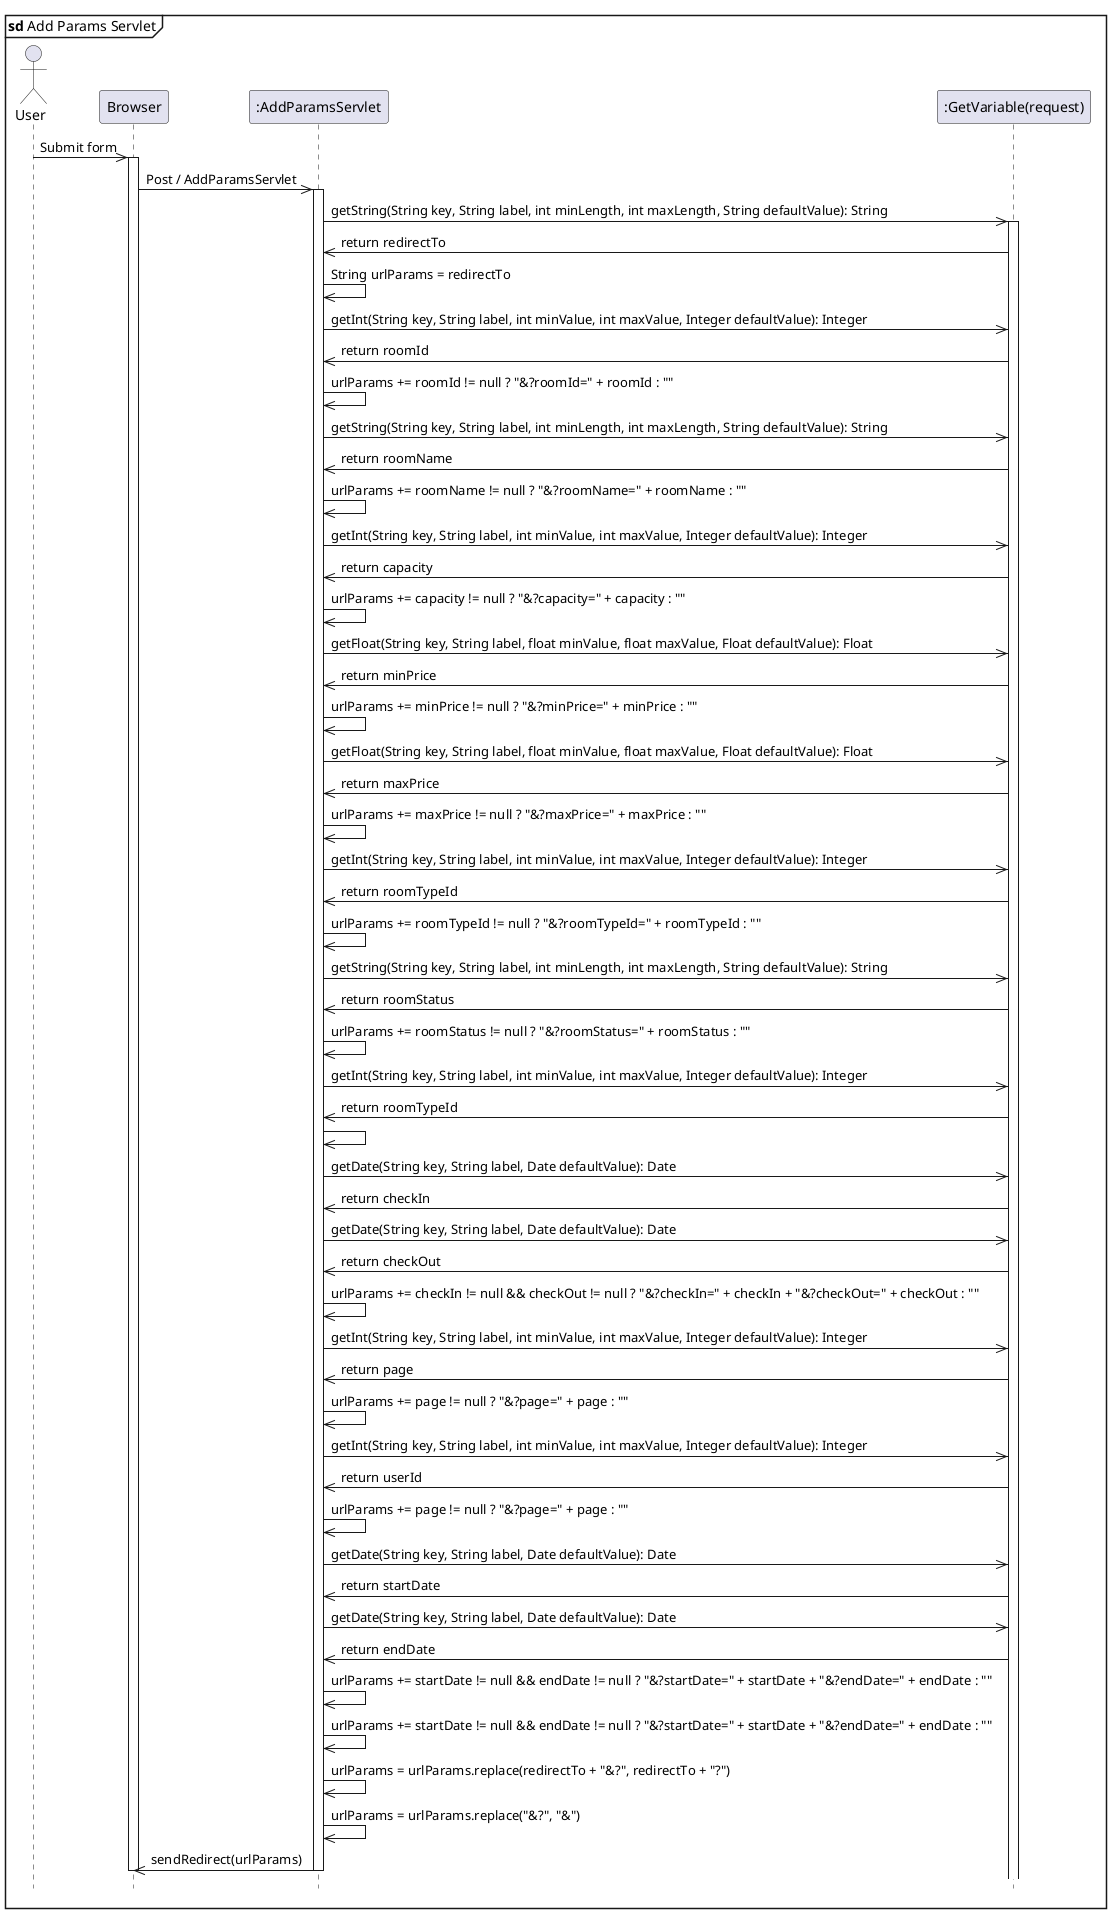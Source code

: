 @startuml addParamsServlet

hide footbox
mainframe <b>sd</b> Add Params Servlet
actor User
participant "Browser" as Browser
participant ":AddParamsServlet" as AddParamsServlet
participant ":GetVariable(request)" as GetVariable

User ->> Browser: Submit form
activate Browser
    Browser ->> AddParamsServlet: Post / AddParamsServlet
    activate AddParamsServlet
    AddParamsServlet ->> GetVariable: getString(String key, String label, int minLength, int maxLength, String defaultValue): String
    activate GetVariable
        GetVariable ->> AddParamsServlet: return redirectTo

        AddParamsServlet ->> AddParamsServlet: String urlParams = redirectTo

        AddParamsServlet ->> GetVariable: getInt(String key, String label, int minValue, int maxValue, Integer defaultValue): Integer
        GetVariable ->> AddParamsServlet: return roomId
        AddParamsServlet ->> AddParamsServlet: urlParams += roomId != null ? "&?roomId=" + roomId : ""

        AddParamsServlet ->> GetVariable: getString(String key, String label, int minLength, int maxLength, String defaultValue): String
        GetVariable ->> AddParamsServlet: return roomName
        AddParamsServlet ->> AddParamsServlet: urlParams += roomName != null ? "&?roomName=" + roomName : ""

        AddParamsServlet ->> GetVariable: getInt(String key, String label, int minValue, int maxValue, Integer defaultValue): Integer
        GetVariable ->> AddParamsServlet: return capacity
        AddParamsServlet ->> AddParamsServlet: urlParams += capacity != null ? "&?capacity=" + capacity : ""

        AddParamsServlet ->> GetVariable: getFloat(String key, String label, float minValue, float maxValue, Float defaultValue): Float
        GetVariable ->> AddParamsServlet: return minPrice
        AddParamsServlet ->> AddParamsServlet: urlParams += minPrice != null ? "&?minPrice=" + minPrice : "" 


        AddParamsServlet ->> GetVariable: getFloat(String key, String label, float minValue, float maxValue, Float defaultValue): Float
        GetVariable ->> AddParamsServlet: return maxPrice
        AddParamsServlet ->> AddParamsServlet: urlParams += maxPrice != null ? "&?maxPrice=" + maxPrice : ""


        AddParamsServlet ->> GetVariable: getInt(String key, String label, int minValue, int maxValue, Integer defaultValue): Integer
        GetVariable ->> AddParamsServlet: return roomTypeId
        AddParamsServlet ->> AddParamsServlet: urlParams += roomTypeId != null ? "&?roomTypeId=" + roomTypeId : ""

        AddParamsServlet ->> GetVariable: getString(String key, String label, int minLength, int maxLength, String defaultValue): String
        GetVariable ->> AddParamsServlet: return roomStatus
        AddParamsServlet ->> AddParamsServlet: urlParams += roomStatus != null ? "&?roomStatus=" + roomStatus : ""

        AddParamsServlet ->> GetVariable: getInt(String key, String label, int minValue, int maxValue, Integer defaultValue): Integer
        GetVariable ->> AddParamsServlet: return roomTypeId
        AddParamsServlet ->> AddParamsServlet: 

        AddParamsServlet ->> GetVariable: getDate(String key, String label, Date defaultValue): Date
        GetVariable ->> AddParamsServlet: return checkIn

        AddParamsServlet ->> GetVariable: getDate(String key, String label, Date defaultValue): Date
        GetVariable ->> AddParamsServlet: return checkOut

        AddParamsServlet ->> AddParamsServlet:  urlParams += checkIn != null && checkOut != null ? "&?checkIn=" + checkIn + "&?checkOut=" + checkOut : ""

        AddParamsServlet ->> GetVariable: getInt(String key, String label, int minValue, int maxValue, Integer defaultValue): Integer
        GetVariable ->> AddParamsServlet: return page
        AddParamsServlet ->> AddParamsServlet: urlParams += page != null ? "&?page=" + page : ""

        AddParamsServlet ->> GetVariable: getInt(String key, String label, int minValue, int maxValue, Integer defaultValue): Integer
        GetVariable ->> AddParamsServlet: return userId
        AddParamsServlet ->> AddParamsServlet:  urlParams += page != null ? "&?page=" + page : "" 
        
        AddParamsServlet ->> GetVariable: getDate(String key, String label, Date defaultValue): Date
        GetVariable ->> AddParamsServlet: return startDate

        AddParamsServlet ->> GetVariable: getDate(String key, String label, Date defaultValue): Date
        GetVariable ->> AddParamsServlet: return endDate

        AddParamsServlet ->> AddParamsServlet: urlParams += startDate != null && endDate != null ? "&?startDate=" + startDate + "&?endDate=" + endDate : ""

        AddParamsServlet ->> AddParamsServlet: urlParams += startDate != null && endDate != null ? "&?startDate=" + startDate + "&?endDate=" + endDate : ""
        AddParamsServlet ->> AddParamsServlet: urlParams = urlParams.replace(redirectTo + "&?", redirectTo + "?")  
        AddParamsServlet ->> AddParamsServlet: urlParams = urlParams.replace("&?", "&") 
        AddParamsServlet ->> Browser: sendRedirect(urlParams)
    deactivate AddParamsServlet
deactivate Browser
